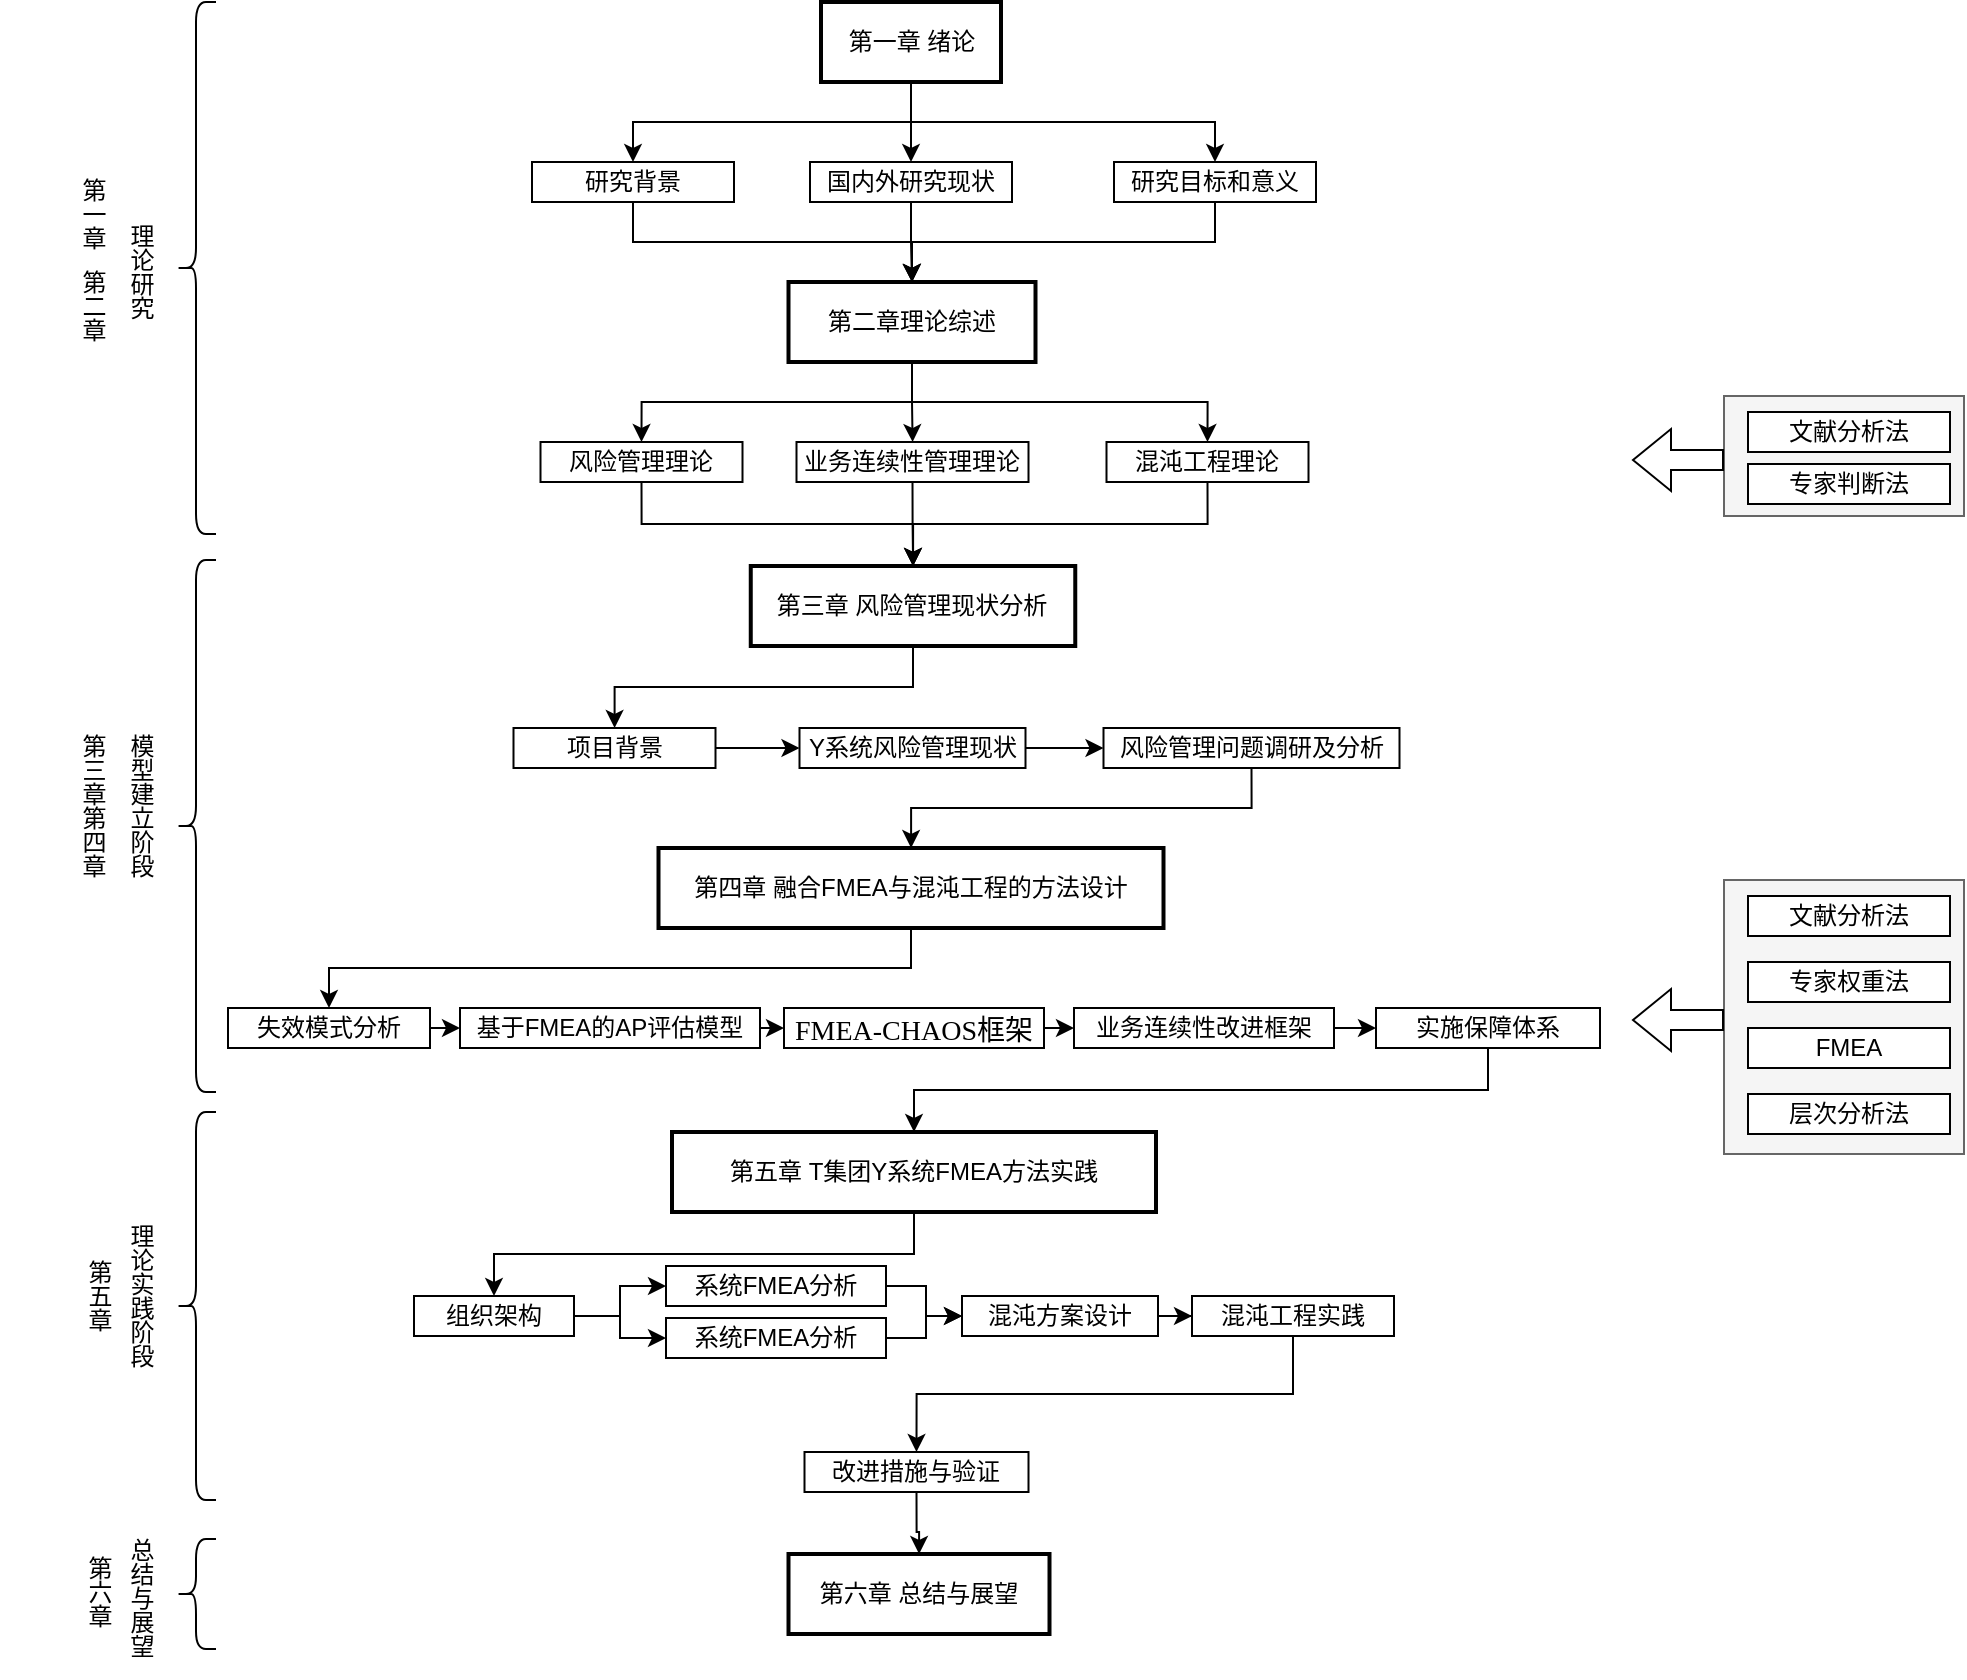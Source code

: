 <mxfile version="27.0.8">
  <diagram name="第 1 页" id="Ni5SpC3FPf-_LkocuyOm">
    <mxGraphModel dx="1645" dy="1058" grid="0" gridSize="10" guides="1" tooltips="1" connect="1" arrows="1" fold="1" page="0" pageScale="1" pageWidth="827" pageHeight="1169" math="0" shadow="0">
      <root>
        <mxCell id="0" />
        <mxCell id="1" parent="0" />
        <mxCell id="OuhA0lRGOdHWCdkOQ6-6-1" style="edgeStyle=orthogonalEdgeStyle;rounded=0;orthogonalLoop=1;jettySize=auto;html=1;exitX=0.5;exitY=1;exitDx=0;exitDy=0;entryX=0.5;entryY=0;entryDx=0;entryDy=0;" edge="1" parent="1" source="FDQZgp-olUulo8GMzMlq-1" target="FDQZgp-olUulo8GMzMlq-5">
          <mxGeometry relative="1" as="geometry" />
        </mxCell>
        <mxCell id="OuhA0lRGOdHWCdkOQ6-6-2" style="edgeStyle=orthogonalEdgeStyle;rounded=0;orthogonalLoop=1;jettySize=auto;html=1;exitX=0.5;exitY=1;exitDx=0;exitDy=0;entryX=0.5;entryY=0;entryDx=0;entryDy=0;" edge="1" parent="1" source="FDQZgp-olUulo8GMzMlq-1" target="FDQZgp-olUulo8GMzMlq-2">
          <mxGeometry relative="1" as="geometry" />
        </mxCell>
        <mxCell id="OuhA0lRGOdHWCdkOQ6-6-3" style="edgeStyle=orthogonalEdgeStyle;rounded=0;orthogonalLoop=1;jettySize=auto;html=1;exitX=0.5;exitY=1;exitDx=0;exitDy=0;entryX=0.5;entryY=0;entryDx=0;entryDy=0;" edge="1" parent="1" source="FDQZgp-olUulo8GMzMlq-1" target="FDQZgp-olUulo8GMzMlq-7">
          <mxGeometry relative="1" as="geometry" />
        </mxCell>
        <mxCell id="FDQZgp-olUulo8GMzMlq-1" value="第一章 绪论" style="rounded=0;whiteSpace=wrap;html=1;strokeWidth=2;" parent="1" vertex="1">
          <mxGeometry x="270.5" y="163" width="90" height="40" as="geometry" />
        </mxCell>
        <mxCell id="OuhA0lRGOdHWCdkOQ6-6-4" style="edgeStyle=orthogonalEdgeStyle;rounded=0;orthogonalLoop=1;jettySize=auto;html=1;exitX=0.5;exitY=1;exitDx=0;exitDy=0;entryX=0.5;entryY=0;entryDx=0;entryDy=0;" edge="1" parent="1" source="FDQZgp-olUulo8GMzMlq-2" target="FDQZgp-olUulo8GMzMlq-20">
          <mxGeometry relative="1" as="geometry" />
        </mxCell>
        <mxCell id="FDQZgp-olUulo8GMzMlq-2" value="研究背景" style="rounded=0;whiteSpace=wrap;html=1;" parent="1" vertex="1">
          <mxGeometry x="126" y="243" width="101" height="20" as="geometry" />
        </mxCell>
        <mxCell id="OuhA0lRGOdHWCdkOQ6-6-5" style="edgeStyle=orthogonalEdgeStyle;rounded=0;orthogonalLoop=1;jettySize=auto;html=1;exitX=0.5;exitY=1;exitDx=0;exitDy=0;entryX=0.5;entryY=0;entryDx=0;entryDy=0;" edge="1" parent="1" source="FDQZgp-olUulo8GMzMlq-5" target="FDQZgp-olUulo8GMzMlq-20">
          <mxGeometry relative="1" as="geometry" />
        </mxCell>
        <mxCell id="FDQZgp-olUulo8GMzMlq-5" value="国内外研究现状" style="rounded=0;whiteSpace=wrap;html=1;" parent="1" vertex="1">
          <mxGeometry x="265" y="243" width="101" height="20" as="geometry" />
        </mxCell>
        <mxCell id="OuhA0lRGOdHWCdkOQ6-6-6" style="edgeStyle=orthogonalEdgeStyle;rounded=0;orthogonalLoop=1;jettySize=auto;html=1;exitX=0.5;exitY=1;exitDx=0;exitDy=0;entryX=0.5;entryY=0;entryDx=0;entryDy=0;" edge="1" parent="1" source="FDQZgp-olUulo8GMzMlq-7" target="FDQZgp-olUulo8GMzMlq-20">
          <mxGeometry relative="1" as="geometry" />
        </mxCell>
        <mxCell id="FDQZgp-olUulo8GMzMlq-7" value="研究目标和意义" style="rounded=0;whiteSpace=wrap;html=1;" parent="1" vertex="1">
          <mxGeometry x="417" y="243" width="101" height="20" as="geometry" />
        </mxCell>
        <mxCell id="FDQZgp-olUulo8GMzMlq-8" value="第一章" style="text;html=1;align=center;verticalAlign=middle;resizable=0;points=[];autosize=1;strokeColor=none;fillColor=none;textDirection=vertical-lr;" parent="1" vertex="1">
          <mxGeometry x="-122" y="266" width="54" height="26" as="geometry" />
        </mxCell>
        <mxCell id="FDQZgp-olUulo8GMzMlq-10" value="第二章" style="text;html=1;align=center;verticalAlign=middle;resizable=0;points=[];autosize=1;strokeColor=none;fillColor=none;textDirection=vertical-lr;" parent="1" vertex="1">
          <mxGeometry x="-122" y="312" width="54" height="26" as="geometry" />
        </mxCell>
        <mxCell id="FDQZgp-olUulo8GMzMlq-13" value="理论研究" style="text;html=1;align=center;verticalAlign=middle;resizable=0;points=[];autosize=1;strokeColor=none;fillColor=none;textDirection=vertical-lr;" parent="1" vertex="1">
          <mxGeometry x="-104" y="295" width="66" height="26" as="geometry" />
        </mxCell>
        <mxCell id="FDQZgp-olUulo8GMzMlq-14" value="第三章第四章" style="text;html=1;align=center;verticalAlign=middle;resizable=0;points=[];autosize=1;strokeColor=none;fillColor=none;textDirection=vertical-lr;" parent="1" vertex="1">
          <mxGeometry x="-140" y="562" width="90" height="26" as="geometry" />
        </mxCell>
        <mxCell id="FDQZgp-olUulo8GMzMlq-15" value="模型建立阶段" style="text;html=1;align=center;verticalAlign=middle;resizable=0;points=[];autosize=1;strokeColor=none;fillColor=none;textDirection=vertical-lr;" parent="1" vertex="1">
          <mxGeometry x="-116" y="562" width="90" height="26" as="geometry" />
        </mxCell>
        <mxCell id="FDQZgp-olUulo8GMzMlq-16" value="第六章" style="text;html=1;align=center;verticalAlign=middle;resizable=0;points=[];autosize=1;strokeColor=none;fillColor=none;textDirection=vertical-lr;" parent="1" vertex="1">
          <mxGeometry x="-119" y="955" width="54" height="26" as="geometry" />
        </mxCell>
        <mxCell id="FDQZgp-olUulo8GMzMlq-17" value="总结与展望" style="text;html=1;align=center;verticalAlign=middle;resizable=0;points=[];autosize=1;strokeColor=none;fillColor=none;textDirection=vertical-lr;" parent="1" vertex="1">
          <mxGeometry x="-110" y="958" width="78" height="26" as="geometry" />
        </mxCell>
        <mxCell id="FDQZgp-olUulo8GMzMlq-18" value="第五章" style="text;html=1;align=center;verticalAlign=middle;resizable=0;points=[];autosize=1;strokeColor=none;fillColor=none;textDirection=vertical-lr;" parent="1" vertex="1">
          <mxGeometry x="-119" y="807" width="54" height="26" as="geometry" />
        </mxCell>
        <mxCell id="FDQZgp-olUulo8GMzMlq-19" value="理论实践阶段" style="text;html=1;align=center;verticalAlign=middle;resizable=0;points=[];autosize=1;strokeColor=none;fillColor=none;textDirection=vertical-lr;" parent="1" vertex="1">
          <mxGeometry x="-116" y="807" width="90" height="26" as="geometry" />
        </mxCell>
        <mxCell id="OuhA0lRGOdHWCdkOQ6-6-7" style="edgeStyle=orthogonalEdgeStyle;rounded=0;orthogonalLoop=1;jettySize=auto;html=1;exitX=0.5;exitY=1;exitDx=0;exitDy=0;" edge="1" parent="1" source="FDQZgp-olUulo8GMzMlq-20" target="FDQZgp-olUulo8GMzMlq-24">
          <mxGeometry relative="1" as="geometry" />
        </mxCell>
        <mxCell id="OuhA0lRGOdHWCdkOQ6-6-8" style="edgeStyle=orthogonalEdgeStyle;rounded=0;orthogonalLoop=1;jettySize=auto;html=1;exitX=0.5;exitY=1;exitDx=0;exitDy=0;entryX=0.5;entryY=0;entryDx=0;entryDy=0;" edge="1" parent="1" source="FDQZgp-olUulo8GMzMlq-20" target="FDQZgp-olUulo8GMzMlq-22">
          <mxGeometry relative="1" as="geometry" />
        </mxCell>
        <mxCell id="OuhA0lRGOdHWCdkOQ6-6-9" style="edgeStyle=orthogonalEdgeStyle;rounded=0;orthogonalLoop=1;jettySize=auto;html=1;exitX=0.5;exitY=1;exitDx=0;exitDy=0;entryX=0.5;entryY=0;entryDx=0;entryDy=0;" edge="1" parent="1" source="FDQZgp-olUulo8GMzMlq-20" target="FDQZgp-olUulo8GMzMlq-25">
          <mxGeometry relative="1" as="geometry" />
        </mxCell>
        <mxCell id="FDQZgp-olUulo8GMzMlq-20" value="第二章理论综述" style="rounded=0;whiteSpace=wrap;html=1;strokeWidth=2;" parent="1" vertex="1">
          <mxGeometry x="254.25" y="303" width="123.5" height="40" as="geometry" />
        </mxCell>
        <mxCell id="OuhA0lRGOdHWCdkOQ6-6-10" style="edgeStyle=orthogonalEdgeStyle;rounded=0;orthogonalLoop=1;jettySize=auto;html=1;exitX=0.5;exitY=1;exitDx=0;exitDy=0;entryX=0.5;entryY=0;entryDx=0;entryDy=0;" edge="1" parent="1" source="FDQZgp-olUulo8GMzMlq-22" target="FDQZgp-olUulo8GMzMlq-26">
          <mxGeometry relative="1" as="geometry" />
        </mxCell>
        <mxCell id="FDQZgp-olUulo8GMzMlq-22" value="风险管理理论" style="rounded=0;whiteSpace=wrap;html=1;" parent="1" vertex="1">
          <mxGeometry x="130.25" y="383" width="101" height="20" as="geometry" />
        </mxCell>
        <mxCell id="OuhA0lRGOdHWCdkOQ6-6-11" style="edgeStyle=orthogonalEdgeStyle;rounded=0;orthogonalLoop=1;jettySize=auto;html=1;exitX=0.5;exitY=1;exitDx=0;exitDy=0;" edge="1" parent="1" source="FDQZgp-olUulo8GMzMlq-24" target="FDQZgp-olUulo8GMzMlq-26">
          <mxGeometry relative="1" as="geometry" />
        </mxCell>
        <mxCell id="FDQZgp-olUulo8GMzMlq-24" value="业务连续性管理理论" style="rounded=0;whiteSpace=wrap;html=1;" parent="1" vertex="1">
          <mxGeometry x="258.25" y="383" width="116" height="20" as="geometry" />
        </mxCell>
        <mxCell id="OuhA0lRGOdHWCdkOQ6-6-12" style="edgeStyle=orthogonalEdgeStyle;rounded=0;orthogonalLoop=1;jettySize=auto;html=1;exitX=0.5;exitY=1;exitDx=0;exitDy=0;" edge="1" parent="1" source="FDQZgp-olUulo8GMzMlq-25" target="FDQZgp-olUulo8GMzMlq-26">
          <mxGeometry relative="1" as="geometry">
            <mxPoint x="420" y="471" as="targetPoint" />
          </mxGeometry>
        </mxCell>
        <mxCell id="FDQZgp-olUulo8GMzMlq-25" value="混沌工程理论" style="rounded=0;whiteSpace=wrap;html=1;" parent="1" vertex="1">
          <mxGeometry x="413.25" y="383" width="101" height="20" as="geometry" />
        </mxCell>
        <mxCell id="OuhA0lRGOdHWCdkOQ6-6-13" style="edgeStyle=orthogonalEdgeStyle;rounded=0;orthogonalLoop=1;jettySize=auto;html=1;exitX=0.5;exitY=1;exitDx=0;exitDy=0;" edge="1" parent="1" source="FDQZgp-olUulo8GMzMlq-26" target="FDQZgp-olUulo8GMzMlq-27">
          <mxGeometry relative="1" as="geometry" />
        </mxCell>
        <mxCell id="FDQZgp-olUulo8GMzMlq-26" value="第三章 风险管理现状分析" style="rounded=0;whiteSpace=wrap;html=1;strokeWidth=2;" parent="1" vertex="1">
          <mxGeometry x="235.38" y="445" width="162.25" height="40" as="geometry" />
        </mxCell>
        <mxCell id="OuhA0lRGOdHWCdkOQ6-6-15" value="" style="edgeStyle=orthogonalEdgeStyle;rounded=0;orthogonalLoop=1;jettySize=auto;html=1;" edge="1" parent="1" source="FDQZgp-olUulo8GMzMlq-27" target="FDQZgp-olUulo8GMzMlq-28">
          <mxGeometry relative="1" as="geometry" />
        </mxCell>
        <mxCell id="FDQZgp-olUulo8GMzMlq-27" value="项目背景" style="rounded=0;whiteSpace=wrap;html=1;" parent="1" vertex="1">
          <mxGeometry x="116.75" y="526" width="101" height="20" as="geometry" />
        </mxCell>
        <mxCell id="OuhA0lRGOdHWCdkOQ6-6-16" value="" style="edgeStyle=orthogonalEdgeStyle;rounded=0;orthogonalLoop=1;jettySize=auto;html=1;" edge="1" parent="1" source="FDQZgp-olUulo8GMzMlq-28" target="FDQZgp-olUulo8GMzMlq-29">
          <mxGeometry relative="1" as="geometry" />
        </mxCell>
        <mxCell id="FDQZgp-olUulo8GMzMlq-28" value="Y系统风险管理现状" style="rounded=0;whiteSpace=wrap;html=1;" parent="1" vertex="1">
          <mxGeometry x="259.75" y="526" width="113" height="20" as="geometry" />
        </mxCell>
        <mxCell id="OuhA0lRGOdHWCdkOQ6-6-17" style="edgeStyle=orthogonalEdgeStyle;rounded=0;orthogonalLoop=1;jettySize=auto;html=1;exitX=0.5;exitY=1;exitDx=0;exitDy=0;" edge="1" parent="1" source="FDQZgp-olUulo8GMzMlq-29" target="FDQZgp-olUulo8GMzMlq-32">
          <mxGeometry relative="1" as="geometry" />
        </mxCell>
        <mxCell id="FDQZgp-olUulo8GMzMlq-29" value="风险管理问题调研及分析" style="rounded=0;whiteSpace=wrap;html=1;" parent="1" vertex="1">
          <mxGeometry x="411.75" y="526" width="148" height="20" as="geometry" />
        </mxCell>
        <mxCell id="OuhA0lRGOdHWCdkOQ6-6-18" style="edgeStyle=orthogonalEdgeStyle;rounded=0;orthogonalLoop=1;jettySize=auto;html=1;exitX=0.5;exitY=1;exitDx=0;exitDy=0;" edge="1" parent="1" source="FDQZgp-olUulo8GMzMlq-32" target="FDQZgp-olUulo8GMzMlq-34">
          <mxGeometry relative="1" as="geometry" />
        </mxCell>
        <mxCell id="FDQZgp-olUulo8GMzMlq-32" value="第四章 融合FMEA与混沌工程的方法设计" style="rounded=0;whiteSpace=wrap;html=1;strokeWidth=2;" parent="1" vertex="1">
          <mxGeometry x="189.25" y="586" width="252.5" height="40" as="geometry" />
        </mxCell>
        <mxCell id="OuhA0lRGOdHWCdkOQ6-6-19" style="edgeStyle=orthogonalEdgeStyle;rounded=0;orthogonalLoop=1;jettySize=auto;html=1;exitX=1;exitY=0.5;exitDx=0;exitDy=0;entryX=0;entryY=0.5;entryDx=0;entryDy=0;" edge="1" parent="1" source="FDQZgp-olUulo8GMzMlq-34" target="FDQZgp-olUulo8GMzMlq-35">
          <mxGeometry relative="1" as="geometry" />
        </mxCell>
        <mxCell id="FDQZgp-olUulo8GMzMlq-34" value="失效模式分析" style="rounded=0;whiteSpace=wrap;html=1;" parent="1" vertex="1">
          <mxGeometry x="-26" y="666" width="101" height="20" as="geometry" />
        </mxCell>
        <mxCell id="OuhA0lRGOdHWCdkOQ6-6-20" style="edgeStyle=orthogonalEdgeStyle;rounded=0;orthogonalLoop=1;jettySize=auto;html=1;exitX=1;exitY=0.5;exitDx=0;exitDy=0;entryX=0;entryY=0.5;entryDx=0;entryDy=0;" edge="1" parent="1" source="FDQZgp-olUulo8GMzMlq-35" target="FDQZgp-olUulo8GMzMlq-37">
          <mxGeometry relative="1" as="geometry" />
        </mxCell>
        <mxCell id="FDQZgp-olUulo8GMzMlq-35" value="基于FMEA的AP评估模型" style="rounded=0;whiteSpace=wrap;html=1;" parent="1" vertex="1">
          <mxGeometry x="90" y="666" width="150" height="20" as="geometry" />
        </mxCell>
        <mxCell id="OuhA0lRGOdHWCdkOQ6-6-22" style="edgeStyle=orthogonalEdgeStyle;rounded=0;orthogonalLoop=1;jettySize=auto;html=1;exitX=1;exitY=0.5;exitDx=0;exitDy=0;entryX=0;entryY=0.5;entryDx=0;entryDy=0;" edge="1" parent="1" source="FDQZgp-olUulo8GMzMlq-36" target="FDQZgp-olUulo8GMzMlq-38">
          <mxGeometry relative="1" as="geometry" />
        </mxCell>
        <mxCell id="FDQZgp-olUulo8GMzMlq-36" value="业务连续性改进框架" style="rounded=0;whiteSpace=wrap;html=1;" parent="1" vertex="1">
          <mxGeometry x="397" y="666" width="130" height="20" as="geometry" />
        </mxCell>
        <mxCell id="OuhA0lRGOdHWCdkOQ6-6-21" style="edgeStyle=orthogonalEdgeStyle;rounded=0;orthogonalLoop=1;jettySize=auto;html=1;exitX=1;exitY=0.5;exitDx=0;exitDy=0;entryX=0;entryY=0.5;entryDx=0;entryDy=0;" edge="1" parent="1" source="FDQZgp-olUulo8GMzMlq-37" target="FDQZgp-olUulo8GMzMlq-36">
          <mxGeometry relative="1" as="geometry" />
        </mxCell>
        <mxCell id="FDQZgp-olUulo8GMzMlq-37" value="&lt;span style=&quot;text-align: start; font-size: 10.5pt; font-family: 黑体;&quot; lang=&quot;EN-US&quot;&gt;FMEA-CHAOS&lt;/span&gt;&lt;span style=&quot;text-align: start; font-size: 10.5pt; font-family: 宋体;&quot;&gt;框架&lt;/span&gt;&lt;span style=&quot;font-size: medium; text-align: start;&quot;&gt;&lt;/span&gt;" style="rounded=0;whiteSpace=wrap;html=1;" parent="1" vertex="1">
          <mxGeometry x="252" y="666" width="130" height="20" as="geometry" />
        </mxCell>
        <mxCell id="OuhA0lRGOdHWCdkOQ6-6-23" style="edgeStyle=orthogonalEdgeStyle;rounded=0;orthogonalLoop=1;jettySize=auto;html=1;exitX=0.5;exitY=1;exitDx=0;exitDy=0;" edge="1" parent="1" source="FDQZgp-olUulo8GMzMlq-38" target="FDQZgp-olUulo8GMzMlq-39">
          <mxGeometry relative="1" as="geometry" />
        </mxCell>
        <mxCell id="FDQZgp-olUulo8GMzMlq-38" value="实施保障体系" style="rounded=0;whiteSpace=wrap;html=1;" parent="1" vertex="1">
          <mxGeometry x="548" y="666" width="112" height="20" as="geometry" />
        </mxCell>
        <mxCell id="OuhA0lRGOdHWCdkOQ6-6-33" style="edgeStyle=orthogonalEdgeStyle;rounded=0;orthogonalLoop=1;jettySize=auto;html=1;exitX=0.5;exitY=1;exitDx=0;exitDy=0;entryX=0.5;entryY=0;entryDx=0;entryDy=0;" edge="1" parent="1" source="FDQZgp-olUulo8GMzMlq-39" target="FDQZgp-olUulo8GMzMlq-40">
          <mxGeometry relative="1" as="geometry" />
        </mxCell>
        <mxCell id="FDQZgp-olUulo8GMzMlq-39" value="第五章 T集团Y系统FMEA方法实践" style="rounded=0;whiteSpace=wrap;html=1;strokeWidth=2;" parent="1" vertex="1">
          <mxGeometry x="196" y="728" width="242" height="40" as="geometry" />
        </mxCell>
        <mxCell id="OuhA0lRGOdHWCdkOQ6-6-24" style="edgeStyle=orthogonalEdgeStyle;rounded=0;orthogonalLoop=1;jettySize=auto;html=1;exitX=1;exitY=0.5;exitDx=0;exitDy=0;entryX=0;entryY=0.5;entryDx=0;entryDy=0;" edge="1" parent="1" source="FDQZgp-olUulo8GMzMlq-40" target="FDQZgp-olUulo8GMzMlq-41">
          <mxGeometry relative="1" as="geometry" />
        </mxCell>
        <mxCell id="OuhA0lRGOdHWCdkOQ6-6-26" style="edgeStyle=orthogonalEdgeStyle;rounded=0;orthogonalLoop=1;jettySize=auto;html=1;exitX=1;exitY=0.5;exitDx=0;exitDy=0;entryX=0;entryY=0.5;entryDx=0;entryDy=0;" edge="1" parent="1" source="FDQZgp-olUulo8GMzMlq-40" target="OuhA0lRGOdHWCdkOQ6-6-53">
          <mxGeometry relative="1" as="geometry">
            <mxPoint x="193" y="835" as="targetPoint" />
          </mxGeometry>
        </mxCell>
        <mxCell id="FDQZgp-olUulo8GMzMlq-40" value="组织架构" style="rounded=0;whiteSpace=wrap;html=1;" parent="1" vertex="1">
          <mxGeometry x="67" y="810" width="80" height="20" as="geometry" />
        </mxCell>
        <mxCell id="OuhA0lRGOdHWCdkOQ6-6-30" value="" style="edgeStyle=orthogonalEdgeStyle;rounded=0;orthogonalLoop=1;jettySize=auto;html=1;" edge="1" parent="1" source="FDQZgp-olUulo8GMzMlq-41" target="FDQZgp-olUulo8GMzMlq-42">
          <mxGeometry relative="1" as="geometry" />
        </mxCell>
        <mxCell id="FDQZgp-olUulo8GMzMlq-41" value="系统FMEA分析" style="rounded=0;whiteSpace=wrap;html=1;" parent="1" vertex="1">
          <mxGeometry x="193" y="795" width="110" height="20" as="geometry" />
        </mxCell>
        <mxCell id="OuhA0lRGOdHWCdkOQ6-6-31" style="edgeStyle=orthogonalEdgeStyle;rounded=0;orthogonalLoop=1;jettySize=auto;html=1;exitX=1;exitY=0.5;exitDx=0;exitDy=0;" edge="1" parent="1" source="FDQZgp-olUulo8GMzMlq-42" target="FDQZgp-olUulo8GMzMlq-44">
          <mxGeometry relative="1" as="geometry">
            <mxPoint x="458" y="833" as="targetPoint" />
          </mxGeometry>
        </mxCell>
        <mxCell id="FDQZgp-olUulo8GMzMlq-42" value="混沌方案设计" style="rounded=0;whiteSpace=wrap;html=1;" parent="1" vertex="1">
          <mxGeometry x="341" y="810" width="98" height="20" as="geometry" />
        </mxCell>
        <mxCell id="OuhA0lRGOdHWCdkOQ6-6-32" style="edgeStyle=orthogonalEdgeStyle;rounded=0;orthogonalLoop=1;jettySize=auto;html=1;exitX=0.5;exitY=1;exitDx=0;exitDy=0;entryX=0.5;entryY=0;entryDx=0;entryDy=0;" edge="1" parent="1" source="FDQZgp-olUulo8GMzMlq-44" target="FDQZgp-olUulo8GMzMlq-45">
          <mxGeometry relative="1" as="geometry" />
        </mxCell>
        <mxCell id="FDQZgp-olUulo8GMzMlq-44" value="混沌工程实践" style="rounded=0;whiteSpace=wrap;html=1;" parent="1" vertex="1">
          <mxGeometry x="456" y="810" width="101" height="20" as="geometry" />
        </mxCell>
        <mxCell id="OuhA0lRGOdHWCdkOQ6-6-35" style="edgeStyle=orthogonalEdgeStyle;rounded=0;orthogonalLoop=1;jettySize=auto;html=1;exitX=0.5;exitY=1;exitDx=0;exitDy=0;" edge="1" parent="1" source="FDQZgp-olUulo8GMzMlq-45" target="FDQZgp-olUulo8GMzMlq-53">
          <mxGeometry relative="1" as="geometry" />
        </mxCell>
        <mxCell id="FDQZgp-olUulo8GMzMlq-45" value="改进措施与验证" style="rounded=0;whiteSpace=wrap;html=1;" parent="1" vertex="1">
          <mxGeometry x="262.25" y="888" width="112" height="20" as="geometry" />
        </mxCell>
        <mxCell id="FDQZgp-olUulo8GMzMlq-53" value="第六章 总结与展望" style="rounded=0;whiteSpace=wrap;html=1;strokeWidth=2;" parent="1" vertex="1">
          <mxGeometry x="254.25" y="939" width="130.5" height="40" as="geometry" />
        </mxCell>
        <mxCell id="OuhA0lRGOdHWCdkOQ6-6-36" value="" style="shape=curlyBracket;whiteSpace=wrap;html=1;rounded=1;labelPosition=left;verticalLabelPosition=middle;align=right;verticalAlign=middle;" vertex="1" parent="1">
          <mxGeometry x="-52" y="163" width="20" height="266" as="geometry" />
        </mxCell>
        <mxCell id="OuhA0lRGOdHWCdkOQ6-6-37" value="" style="shape=curlyBracket;whiteSpace=wrap;html=1;rounded=1;labelPosition=left;verticalLabelPosition=middle;align=right;verticalAlign=middle;" vertex="1" parent="1">
          <mxGeometry x="-52" y="442" width="20" height="266" as="geometry" />
        </mxCell>
        <mxCell id="OuhA0lRGOdHWCdkOQ6-6-38" value="" style="shape=curlyBracket;whiteSpace=wrap;html=1;rounded=1;labelPosition=left;verticalLabelPosition=middle;align=right;verticalAlign=middle;" vertex="1" parent="1">
          <mxGeometry x="-52" y="718" width="20" height="194" as="geometry" />
        </mxCell>
        <mxCell id="OuhA0lRGOdHWCdkOQ6-6-39" value="" style="shape=curlyBracket;whiteSpace=wrap;html=1;rounded=1;labelPosition=left;verticalLabelPosition=middle;align=right;verticalAlign=middle;" vertex="1" parent="1">
          <mxGeometry x="-52" y="931.5" width="20" height="55" as="geometry" />
        </mxCell>
        <mxCell id="OuhA0lRGOdHWCdkOQ6-6-43" value="" style="rounded=0;whiteSpace=wrap;html=1;fillColor=#f5f5f5;fontColor=#333333;strokeColor=#666666;" vertex="1" parent="1">
          <mxGeometry x="722" y="360" width="120" height="60" as="geometry" />
        </mxCell>
        <mxCell id="OuhA0lRGOdHWCdkOQ6-6-44" value="" style="shape=flexArrow;endArrow=classic;html=1;rounded=0;" edge="1" parent="1">
          <mxGeometry width="50" height="50" relative="1" as="geometry">
            <mxPoint x="722" y="392" as="sourcePoint" />
            <mxPoint x="676" y="392" as="targetPoint" />
          </mxGeometry>
        </mxCell>
        <mxCell id="OuhA0lRGOdHWCdkOQ6-6-45" value="文献分析法" style="rounded=0;whiteSpace=wrap;html=1;" vertex="1" parent="1">
          <mxGeometry x="734" y="368" width="101" height="20" as="geometry" />
        </mxCell>
        <mxCell id="OuhA0lRGOdHWCdkOQ6-6-46" value="" style="rounded=0;whiteSpace=wrap;html=1;fillColor=#f5f5f5;fontColor=#333333;strokeColor=#666666;" vertex="1" parent="1">
          <mxGeometry x="722" y="602" width="120" height="137" as="geometry" />
        </mxCell>
        <mxCell id="OuhA0lRGOdHWCdkOQ6-6-47" value="" style="shape=flexArrow;endArrow=classic;html=1;rounded=0;" edge="1" parent="1">
          <mxGeometry width="50" height="50" relative="1" as="geometry">
            <mxPoint x="722" y="672" as="sourcePoint" />
            <mxPoint x="676" y="672" as="targetPoint" />
          </mxGeometry>
        </mxCell>
        <mxCell id="OuhA0lRGOdHWCdkOQ6-6-48" value="文献分析法" style="rounded=0;whiteSpace=wrap;html=1;" vertex="1" parent="1">
          <mxGeometry x="734" y="610" width="101" height="20" as="geometry" />
        </mxCell>
        <mxCell id="OuhA0lRGOdHWCdkOQ6-6-49" value="专家权重法" style="rounded=0;whiteSpace=wrap;html=1;" vertex="1" parent="1">
          <mxGeometry x="734" y="643" width="101" height="20" as="geometry" />
        </mxCell>
        <mxCell id="OuhA0lRGOdHWCdkOQ6-6-50" value="FMEA" style="rounded=0;whiteSpace=wrap;html=1;" vertex="1" parent="1">
          <mxGeometry x="734" y="676" width="101" height="20" as="geometry" />
        </mxCell>
        <mxCell id="OuhA0lRGOdHWCdkOQ6-6-51" value="层次分析法" style="rounded=0;whiteSpace=wrap;html=1;" vertex="1" parent="1">
          <mxGeometry x="734" y="709" width="101" height="20" as="geometry" />
        </mxCell>
        <mxCell id="OuhA0lRGOdHWCdkOQ6-6-52" value="专家判断法" style="rounded=0;whiteSpace=wrap;html=1;" vertex="1" parent="1">
          <mxGeometry x="734" y="394" width="101" height="20" as="geometry" />
        </mxCell>
        <mxCell id="OuhA0lRGOdHWCdkOQ6-6-54" style="edgeStyle=orthogonalEdgeStyle;rounded=0;orthogonalLoop=1;jettySize=auto;html=1;exitX=1;exitY=0.5;exitDx=0;exitDy=0;entryX=0;entryY=0.5;entryDx=0;entryDy=0;" edge="1" parent="1" source="OuhA0lRGOdHWCdkOQ6-6-53" target="FDQZgp-olUulo8GMzMlq-42">
          <mxGeometry relative="1" as="geometry">
            <Array as="points">
              <mxPoint x="323" y="831" />
              <mxPoint x="323" y="820" />
            </Array>
          </mxGeometry>
        </mxCell>
        <mxCell id="OuhA0lRGOdHWCdkOQ6-6-53" value="系统FMEA分析" style="rounded=0;whiteSpace=wrap;html=1;" vertex="1" parent="1">
          <mxGeometry x="193" y="821" width="110" height="20" as="geometry" />
        </mxCell>
      </root>
    </mxGraphModel>
  </diagram>
</mxfile>
